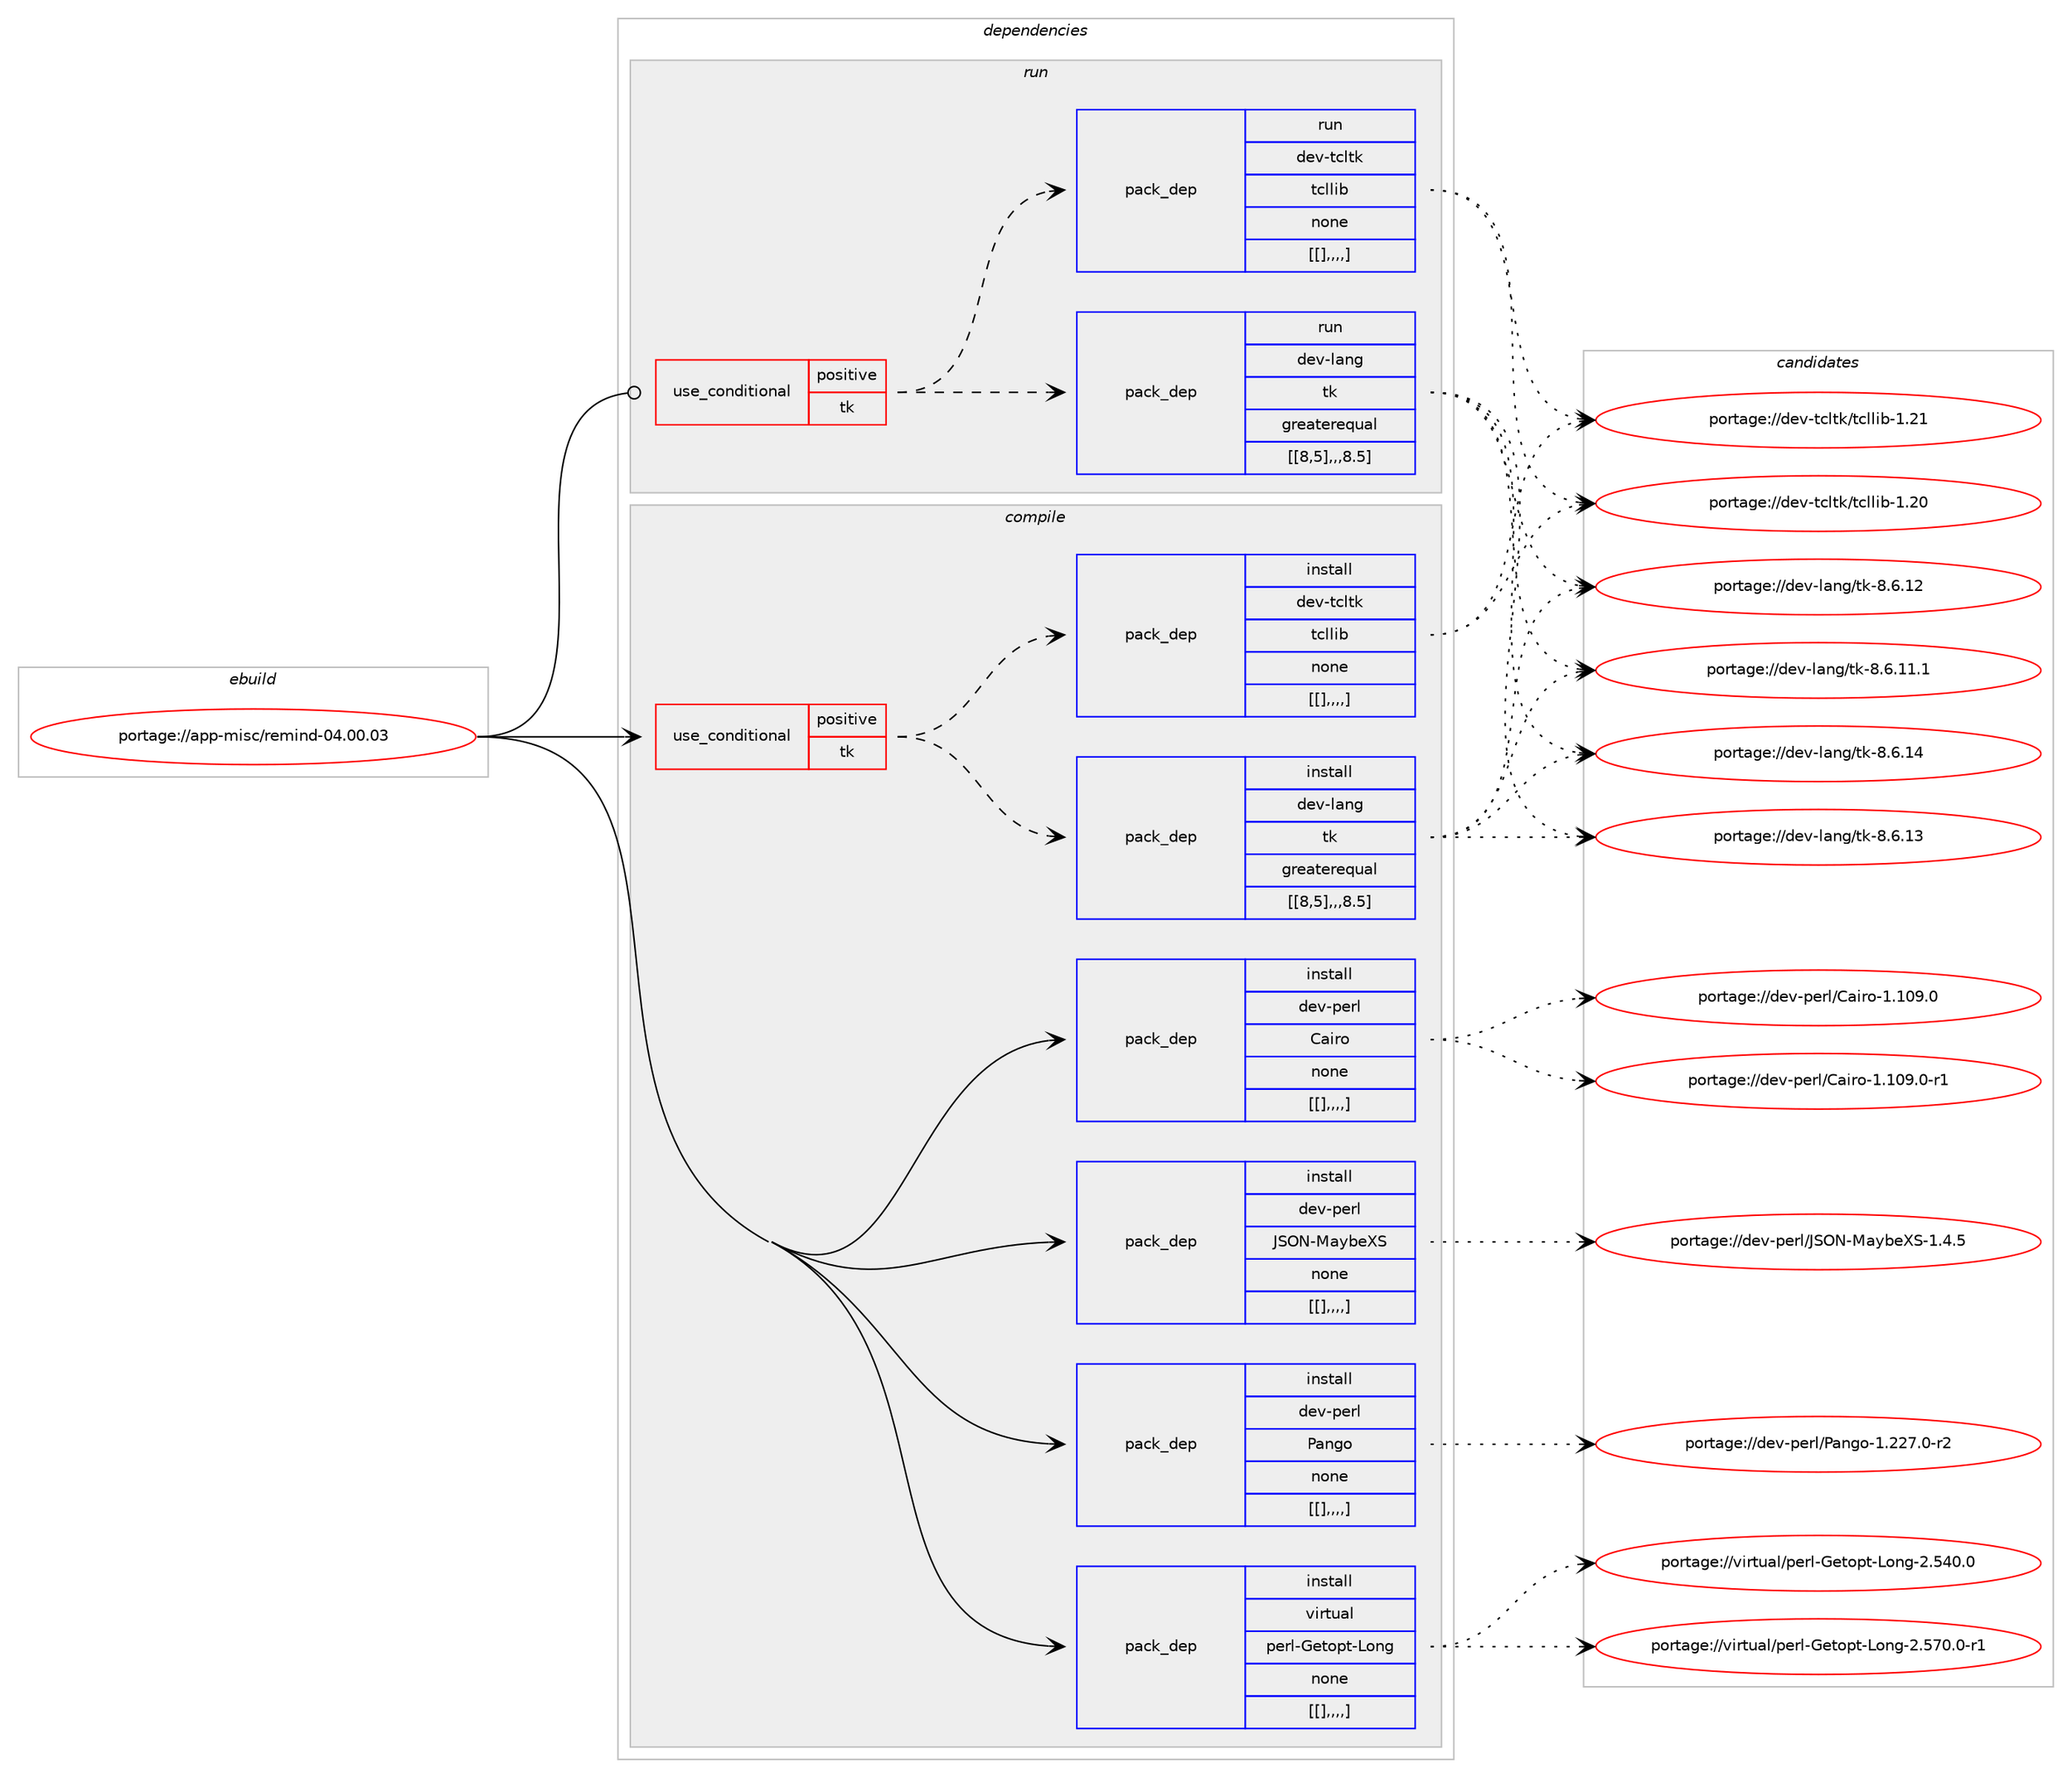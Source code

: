 digraph prolog {

# *************
# Graph options
# *************

newrank=true;
concentrate=true;
compound=true;
graph [rankdir=LR,fontname=Helvetica,fontsize=10,ranksep=1.5];#, ranksep=2.5, nodesep=0.2];
edge  [arrowhead=vee];
node  [fontname=Helvetica,fontsize=10];

# **********
# The ebuild
# **********

subgraph cluster_leftcol {
color=gray;
label=<<i>ebuild</i>>;
id [label="portage://app-misc/remind-04.00.03", color=red, width=4, href="../app-misc/remind-04.00.03.svg"];
}

# ****************
# The dependencies
# ****************

subgraph cluster_midcol {
color=gray;
label=<<i>dependencies</i>>;
subgraph cluster_compile {
fillcolor="#eeeeee";
style=filled;
label=<<i>compile</i>>;
subgraph cond12772 {
dependency43970 [label=<<TABLE BORDER="0" CELLBORDER="1" CELLSPACING="0" CELLPADDING="4"><TR><TD ROWSPAN="3" CELLPADDING="10">use_conditional</TD></TR><TR><TD>positive</TD></TR><TR><TD>tk</TD></TR></TABLE>>, shape=none, color=red];
subgraph pack30797 {
dependency43971 [label=<<TABLE BORDER="0" CELLBORDER="1" CELLSPACING="0" CELLPADDING="4" WIDTH="220"><TR><TD ROWSPAN="6" CELLPADDING="30">pack_dep</TD></TR><TR><TD WIDTH="110">install</TD></TR><TR><TD>dev-lang</TD></TR><TR><TD>tk</TD></TR><TR><TD>greaterequal</TD></TR><TR><TD>[[8,5],,,8.5]</TD></TR></TABLE>>, shape=none, color=blue];
}
dependency43970:e -> dependency43971:w [weight=20,style="dashed",arrowhead="vee"];
subgraph pack30798 {
dependency43972 [label=<<TABLE BORDER="0" CELLBORDER="1" CELLSPACING="0" CELLPADDING="4" WIDTH="220"><TR><TD ROWSPAN="6" CELLPADDING="30">pack_dep</TD></TR><TR><TD WIDTH="110">install</TD></TR><TR><TD>dev-tcltk</TD></TR><TR><TD>tcllib</TD></TR><TR><TD>none</TD></TR><TR><TD>[[],,,,]</TD></TR></TABLE>>, shape=none, color=blue];
}
dependency43970:e -> dependency43972:w [weight=20,style="dashed",arrowhead="vee"];
}
id:e -> dependency43970:w [weight=20,style="solid",arrowhead="vee"];
subgraph pack30799 {
dependency43973 [label=<<TABLE BORDER="0" CELLBORDER="1" CELLSPACING="0" CELLPADDING="4" WIDTH="220"><TR><TD ROWSPAN="6" CELLPADDING="30">pack_dep</TD></TR><TR><TD WIDTH="110">install</TD></TR><TR><TD>dev-perl</TD></TR><TR><TD>Cairo</TD></TR><TR><TD>none</TD></TR><TR><TD>[[],,,,]</TD></TR></TABLE>>, shape=none, color=blue];
}
id:e -> dependency43973:w [weight=20,style="solid",arrowhead="vee"];
subgraph pack30800 {
dependency43974 [label=<<TABLE BORDER="0" CELLBORDER="1" CELLSPACING="0" CELLPADDING="4" WIDTH="220"><TR><TD ROWSPAN="6" CELLPADDING="30">pack_dep</TD></TR><TR><TD WIDTH="110">install</TD></TR><TR><TD>dev-perl</TD></TR><TR><TD>JSON-MaybeXS</TD></TR><TR><TD>none</TD></TR><TR><TD>[[],,,,]</TD></TR></TABLE>>, shape=none, color=blue];
}
id:e -> dependency43974:w [weight=20,style="solid",arrowhead="vee"];
subgraph pack30801 {
dependency43975 [label=<<TABLE BORDER="0" CELLBORDER="1" CELLSPACING="0" CELLPADDING="4" WIDTH="220"><TR><TD ROWSPAN="6" CELLPADDING="30">pack_dep</TD></TR><TR><TD WIDTH="110">install</TD></TR><TR><TD>dev-perl</TD></TR><TR><TD>Pango</TD></TR><TR><TD>none</TD></TR><TR><TD>[[],,,,]</TD></TR></TABLE>>, shape=none, color=blue];
}
id:e -> dependency43975:w [weight=20,style="solid",arrowhead="vee"];
subgraph pack30802 {
dependency43976 [label=<<TABLE BORDER="0" CELLBORDER="1" CELLSPACING="0" CELLPADDING="4" WIDTH="220"><TR><TD ROWSPAN="6" CELLPADDING="30">pack_dep</TD></TR><TR><TD WIDTH="110">install</TD></TR><TR><TD>virtual</TD></TR><TR><TD>perl-Getopt-Long</TD></TR><TR><TD>none</TD></TR><TR><TD>[[],,,,]</TD></TR></TABLE>>, shape=none, color=blue];
}
id:e -> dependency43976:w [weight=20,style="solid",arrowhead="vee"];
}
subgraph cluster_compileandrun {
fillcolor="#eeeeee";
style=filled;
label=<<i>compile and run</i>>;
}
subgraph cluster_run {
fillcolor="#eeeeee";
style=filled;
label=<<i>run</i>>;
subgraph cond12773 {
dependency43977 [label=<<TABLE BORDER="0" CELLBORDER="1" CELLSPACING="0" CELLPADDING="4"><TR><TD ROWSPAN="3" CELLPADDING="10">use_conditional</TD></TR><TR><TD>positive</TD></TR><TR><TD>tk</TD></TR></TABLE>>, shape=none, color=red];
subgraph pack30803 {
dependency43978 [label=<<TABLE BORDER="0" CELLBORDER="1" CELLSPACING="0" CELLPADDING="4" WIDTH="220"><TR><TD ROWSPAN="6" CELLPADDING="30">pack_dep</TD></TR><TR><TD WIDTH="110">run</TD></TR><TR><TD>dev-lang</TD></TR><TR><TD>tk</TD></TR><TR><TD>greaterequal</TD></TR><TR><TD>[[8,5],,,8.5]</TD></TR></TABLE>>, shape=none, color=blue];
}
dependency43977:e -> dependency43978:w [weight=20,style="dashed",arrowhead="vee"];
subgraph pack30804 {
dependency43979 [label=<<TABLE BORDER="0" CELLBORDER="1" CELLSPACING="0" CELLPADDING="4" WIDTH="220"><TR><TD ROWSPAN="6" CELLPADDING="30">pack_dep</TD></TR><TR><TD WIDTH="110">run</TD></TR><TR><TD>dev-tcltk</TD></TR><TR><TD>tcllib</TD></TR><TR><TD>none</TD></TR><TR><TD>[[],,,,]</TD></TR></TABLE>>, shape=none, color=blue];
}
dependency43977:e -> dependency43979:w [weight=20,style="dashed",arrowhead="vee"];
}
id:e -> dependency43977:w [weight=20,style="solid",arrowhead="odot"];
}
}

# **************
# The candidates
# **************

subgraph cluster_choices {
rank=same;
color=gray;
label=<<i>candidates</i>>;

subgraph choice30797 {
color=black;
nodesep=1;
choice10010111845108971101034711610745564654464952 [label="portage://dev-lang/tk-8.6.14", color=red, width=4,href="../dev-lang/tk-8.6.14.svg"];
choice10010111845108971101034711610745564654464951 [label="portage://dev-lang/tk-8.6.13", color=red, width=4,href="../dev-lang/tk-8.6.13.svg"];
choice10010111845108971101034711610745564654464950 [label="portage://dev-lang/tk-8.6.12", color=red, width=4,href="../dev-lang/tk-8.6.12.svg"];
choice100101118451089711010347116107455646544649494649 [label="portage://dev-lang/tk-8.6.11.1", color=red, width=4,href="../dev-lang/tk-8.6.11.1.svg"];
dependency43971:e -> choice10010111845108971101034711610745564654464952:w [style=dotted,weight="100"];
dependency43971:e -> choice10010111845108971101034711610745564654464951:w [style=dotted,weight="100"];
dependency43971:e -> choice10010111845108971101034711610745564654464950:w [style=dotted,weight="100"];
dependency43971:e -> choice100101118451089711010347116107455646544649494649:w [style=dotted,weight="100"];
}
subgraph choice30798 {
color=black;
nodesep=1;
choice10010111845116991081161074711699108108105984549465049 [label="portage://dev-tcltk/tcllib-1.21", color=red, width=4,href="../dev-tcltk/tcllib-1.21.svg"];
choice10010111845116991081161074711699108108105984549465048 [label="portage://dev-tcltk/tcllib-1.20", color=red, width=4,href="../dev-tcltk/tcllib-1.20.svg"];
dependency43972:e -> choice10010111845116991081161074711699108108105984549465049:w [style=dotted,weight="100"];
dependency43972:e -> choice10010111845116991081161074711699108108105984549465048:w [style=dotted,weight="100"];
}
subgraph choice30799 {
color=black;
nodesep=1;
choice1001011184511210111410847679710511411145494649485746484511449 [label="portage://dev-perl/Cairo-1.109.0-r1", color=red, width=4,href="../dev-perl/Cairo-1.109.0-r1.svg"];
choice100101118451121011141084767971051141114549464948574648 [label="portage://dev-perl/Cairo-1.109.0", color=red, width=4,href="../dev-perl/Cairo-1.109.0.svg"];
dependency43973:e -> choice1001011184511210111410847679710511411145494649485746484511449:w [style=dotted,weight="100"];
dependency43973:e -> choice100101118451121011141084767971051141114549464948574648:w [style=dotted,weight="100"];
}
subgraph choice30800 {
color=black;
nodesep=1;
choice100101118451121011141084774837978457797121981018883454946524653 [label="portage://dev-perl/JSON-MaybeXS-1.4.5", color=red, width=4,href="../dev-perl/JSON-MaybeXS-1.4.5.svg"];
dependency43974:e -> choice100101118451121011141084774837978457797121981018883454946524653:w [style=dotted,weight="100"];
}
subgraph choice30801 {
color=black;
nodesep=1;
choice1001011184511210111410847809711010311145494650505546484511450 [label="portage://dev-perl/Pango-1.227.0-r2", color=red, width=4,href="../dev-perl/Pango-1.227.0-r2.svg"];
dependency43975:e -> choice1001011184511210111410847809711010311145494650505546484511450:w [style=dotted,weight="100"];
}
subgraph choice30802 {
color=black;
nodesep=1;
choice11810511411611797108471121011141084571101116111112116457611111010345504653554846484511449 [label="portage://virtual/perl-Getopt-Long-2.570.0-r1", color=red, width=4,href="../virtual/perl-Getopt-Long-2.570.0-r1.svg"];
choice1181051141161179710847112101114108457110111611111211645761111101034550465352484648 [label="portage://virtual/perl-Getopt-Long-2.540.0", color=red, width=4,href="../virtual/perl-Getopt-Long-2.540.0.svg"];
dependency43976:e -> choice11810511411611797108471121011141084571101116111112116457611111010345504653554846484511449:w [style=dotted,weight="100"];
dependency43976:e -> choice1181051141161179710847112101114108457110111611111211645761111101034550465352484648:w [style=dotted,weight="100"];
}
subgraph choice30803 {
color=black;
nodesep=1;
choice10010111845108971101034711610745564654464952 [label="portage://dev-lang/tk-8.6.14", color=red, width=4,href="../dev-lang/tk-8.6.14.svg"];
choice10010111845108971101034711610745564654464951 [label="portage://dev-lang/tk-8.6.13", color=red, width=4,href="../dev-lang/tk-8.6.13.svg"];
choice10010111845108971101034711610745564654464950 [label="portage://dev-lang/tk-8.6.12", color=red, width=4,href="../dev-lang/tk-8.6.12.svg"];
choice100101118451089711010347116107455646544649494649 [label="portage://dev-lang/tk-8.6.11.1", color=red, width=4,href="../dev-lang/tk-8.6.11.1.svg"];
dependency43978:e -> choice10010111845108971101034711610745564654464952:w [style=dotted,weight="100"];
dependency43978:e -> choice10010111845108971101034711610745564654464951:w [style=dotted,weight="100"];
dependency43978:e -> choice10010111845108971101034711610745564654464950:w [style=dotted,weight="100"];
dependency43978:e -> choice100101118451089711010347116107455646544649494649:w [style=dotted,weight="100"];
}
subgraph choice30804 {
color=black;
nodesep=1;
choice10010111845116991081161074711699108108105984549465049 [label="portage://dev-tcltk/tcllib-1.21", color=red, width=4,href="../dev-tcltk/tcllib-1.21.svg"];
choice10010111845116991081161074711699108108105984549465048 [label="portage://dev-tcltk/tcllib-1.20", color=red, width=4,href="../dev-tcltk/tcllib-1.20.svg"];
dependency43979:e -> choice10010111845116991081161074711699108108105984549465049:w [style=dotted,weight="100"];
dependency43979:e -> choice10010111845116991081161074711699108108105984549465048:w [style=dotted,weight="100"];
}
}

}
